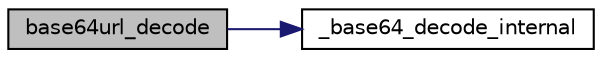 digraph "base64url_decode"
{
 // LATEX_PDF_SIZE
  edge [fontname="Helvetica",fontsize="10",labelfontname="Helvetica",labelfontsize="10"];
  node [fontname="Helvetica",fontsize="10",shape=record];
  rankdir="LR";
  Node17 [label="base64url_decode",height=0.2,width=0.4,color="black", fillcolor="grey75", style="filled", fontcolor="black",tooltip="Dangerously relaxed base64 (URL Safe, RFC 4648 section 5) decode a block of memory."];
  Node17 -> Node18 [color="midnightblue",fontsize="10",style="solid",fontname="Helvetica"];
  Node18 [label="_base64_decode_internal",height=0.2,width=0.4,color="black", fillcolor="white", style="filled",URL="$base64__decode_8c.html#ac7220aeb1a2c240f9e2dd66b48f9bdb7",tooltip=" "];
}

